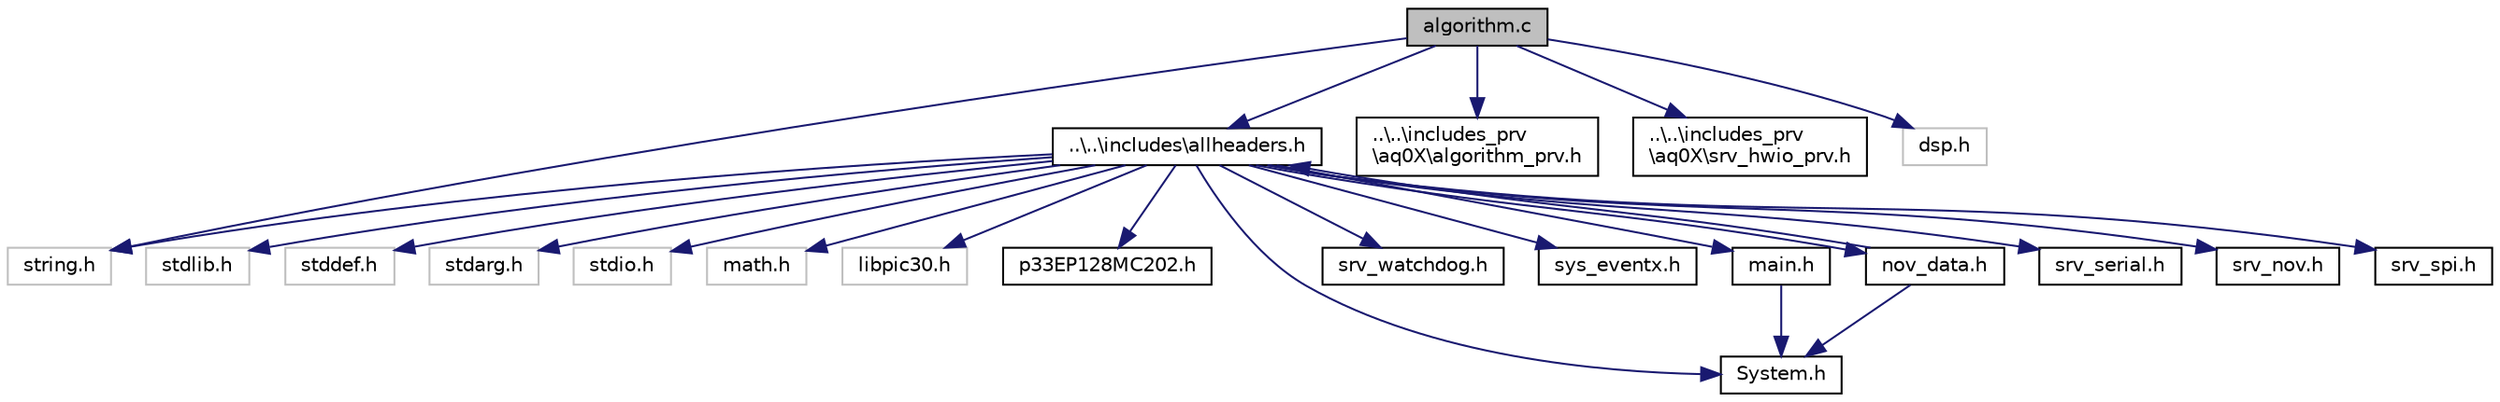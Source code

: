 digraph "algorithm.c"
{
 // INTERACTIVE_SVG=YES
  edge [fontname="Helvetica",fontsize="10",labelfontname="Helvetica",labelfontsize="10"];
  node [fontname="Helvetica",fontsize="10",shape=record];
  Node1 [label="algorithm.c",height=0.2,width=0.4,color="black", fillcolor="grey75", style="filled", fontcolor="black"];
  Node1 -> Node2 [color="midnightblue",fontsize="10",style="solid",fontname="Helvetica"];
  Node2 [label="..\\..\\includes\\allheaders.h",height=0.2,width=0.4,color="black", fillcolor="white", style="filled",URL="$db/df3/a00034.html",tooltip="All project header files together so modules can include just this one. "];
  Node2 -> Node3 [color="midnightblue",fontsize="10",style="solid",fontname="Helvetica"];
  Node3 [label="string.h",height=0.2,width=0.4,color="grey75", fillcolor="white", style="filled"];
  Node2 -> Node4 [color="midnightblue",fontsize="10",style="solid",fontname="Helvetica"];
  Node4 [label="stdlib.h",height=0.2,width=0.4,color="grey75", fillcolor="white", style="filled"];
  Node2 -> Node5 [color="midnightblue",fontsize="10",style="solid",fontname="Helvetica"];
  Node5 [label="stddef.h",height=0.2,width=0.4,color="grey75", fillcolor="white", style="filled"];
  Node2 -> Node6 [color="midnightblue",fontsize="10",style="solid",fontname="Helvetica"];
  Node6 [label="stdarg.h",height=0.2,width=0.4,color="grey75", fillcolor="white", style="filled"];
  Node2 -> Node7 [color="midnightblue",fontsize="10",style="solid",fontname="Helvetica"];
  Node7 [label="stdio.h",height=0.2,width=0.4,color="grey75", fillcolor="white", style="filled"];
  Node2 -> Node8 [color="midnightblue",fontsize="10",style="solid",fontname="Helvetica"];
  Node8 [label="math.h",height=0.2,width=0.4,color="grey75", fillcolor="white", style="filled"];
  Node2 -> Node9 [color="midnightblue",fontsize="10",style="solid",fontname="Helvetica"];
  Node9 [label="libpic30.h",height=0.2,width=0.4,color="grey75", fillcolor="white", style="filled"];
  Node2 -> Node10 [color="midnightblue",fontsize="10",style="solid",fontname="Helvetica"];
  Node10 [label="p33EP128MC202.h",height=0.2,width=0.4,color="black", fillcolor="white", style="filled",URL="$da/da0/a00009.html"];
  Node2 -> Node11 [color="midnightblue",fontsize="10",style="solid",fontname="Helvetica"];
  Node11 [label="System.h",height=0.2,width=0.4,color="black", fillcolor="white", style="filled",URL="$d9/db3/a00066.html",tooltip="Generic project defines ( data types, basic hardware setting) "];
  Node2 -> Node12 [color="midnightblue",fontsize="10",style="solid",fontname="Helvetica"];
  Node12 [label="srv_watchdog.h",height=0.2,width=0.4,color="black", fillcolor="white", style="filled",URL="$d4/de8/a00061.html",tooltip="File with support for watchdog( for release version) and watchdog tunning (debug/release) ..."];
  Node2 -> Node13 [color="midnightblue",fontsize="10",style="solid",fontname="Helvetica"];
  Node13 [label="sys_eventx.h",height=0.2,width=0.4,color="black", fillcolor="white", style="filled",URL="$d5/d79/a00030.html",tooltip="OS header file. "];
  Node2 -> Node14 [color="midnightblue",fontsize="10",style="solid",fontname="Helvetica"];
  Node14 [label="main.h",height=0.2,width=0.4,color="black", fillcolor="white", style="filled",URL="$d0/d33/a00027.html",tooltip="Few useful generic macros. "];
  Node14 -> Node11 [color="midnightblue",fontsize="10",style="solid",fontname="Helvetica"];
  Node2 -> Node15 [color="midnightblue",fontsize="10",style="solid",fontname="Helvetica"];
  Node15 [label="nov_data.h",height=0.2,width=0.4,color="black", fillcolor="white", style="filled",URL="$d7/d7a/a00016.html",tooltip="Header for low level NOV support. "];
  Node15 -> Node11 [color="midnightblue",fontsize="10",style="solid",fontname="Helvetica"];
  Node15 -> Node2 [color="midnightblue",fontsize="10",style="solid",fontname="Helvetica"];
  Node2 -> Node16 [color="midnightblue",fontsize="10",style="solid",fontname="Helvetica"];
  Node16 [label="srv_serial.h",height=0.2,width=0.4,color="black", fillcolor="white", style="filled",URL="$d3/dfe/a00025.html",tooltip="Header for serial port driver. "];
  Node2 -> Node17 [color="midnightblue",fontsize="10",style="solid",fontname="Helvetica"];
  Node17 [label="srv_nov.h",height=0.2,width=0.4,color="black", fillcolor="white", style="filled",URL="$d3/d52/a00023.html",tooltip="Header for low level NOV support. "];
  Node2 -> Node18 [color="midnightblue",fontsize="10",style="solid",fontname="Helvetica"];
  Node18 [label="srv_spi.h",height=0.2,width=0.4,color="black", fillcolor="white", style="filled",URL="$de/d5e/a00007.html",tooltip="Header for spi port driver. "];
  Node1 -> Node19 [color="midnightblue",fontsize="10",style="solid",fontname="Helvetica"];
  Node19 [label="..\\..\\includes_prv\l\\aq0X\\algorithm_prv.h",height=0.2,width=0.4,color="black", fillcolor="white", style="filled",URL="$d7/dec/a00010.html",tooltip="Private Algorithm module header file. "];
  Node1 -> Node20 [color="midnightblue",fontsize="10",style="solid",fontname="Helvetica"];
  Node20 [label="..\\..\\includes_prv\l\\aq0X\\srv_hwio_prv.h",height=0.2,width=0.4,color="black", fillcolor="white", style="filled",URL="$dc/d3c/a00028.html"];
  Node1 -> Node21 [color="midnightblue",fontsize="10",style="solid",fontname="Helvetica"];
  Node21 [label="dsp.h",height=0.2,width=0.4,color="grey75", fillcolor="white", style="filled"];
  Node1 -> Node3 [color="midnightblue",fontsize="10",style="solid",fontname="Helvetica"];
}

